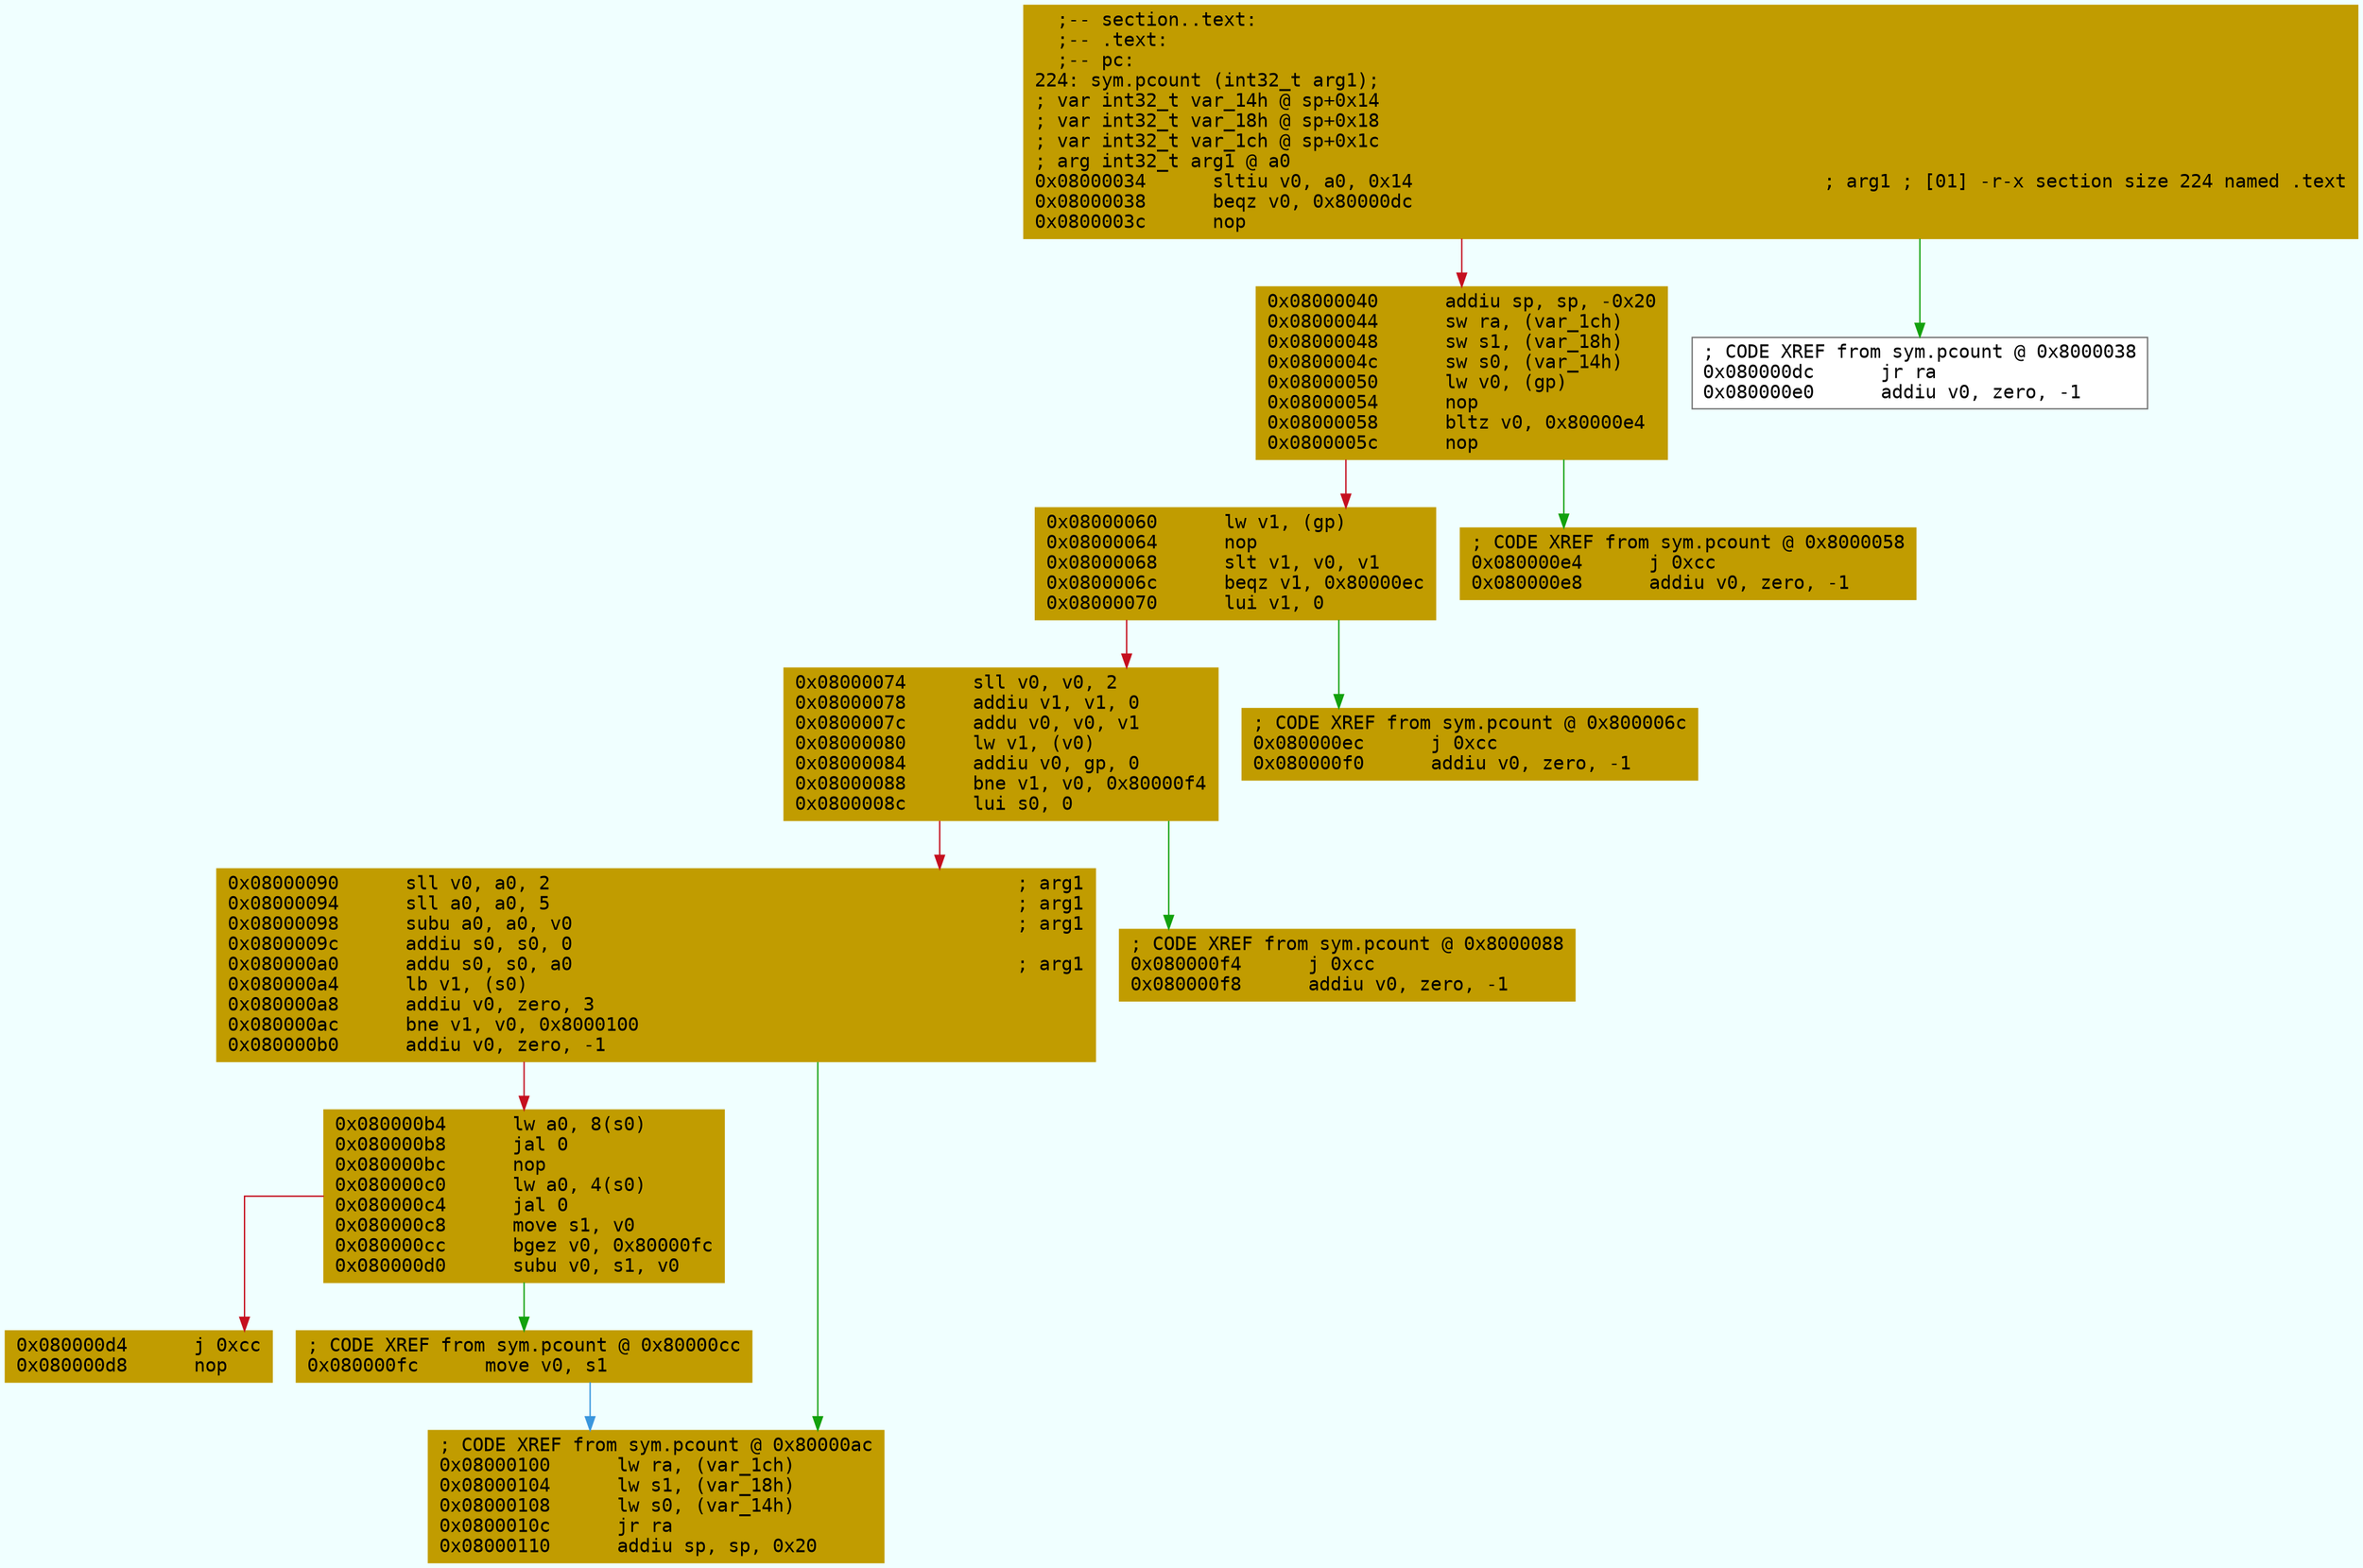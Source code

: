 digraph code {
	graph [bgcolor=azure fontsize=8 fontname="Courier" splines="ortho"];
	node [fillcolor=gray style=filled shape=box];
	edge [arrowhead="normal"];
	"0x08000034" [URL="sym.pcount/0x08000034", fillcolor="#c19c00",color="#c19c00", fontname="Courier",label="  ;-- section..text:\l  ;-- .text:\l  ;-- pc:\l224: sym.pcount (int32_t arg1);\l; var int32_t var_14h @ sp+0x14\l; var int32_t var_18h @ sp+0x18\l; var int32_t var_1ch @ sp+0x1c\l; arg int32_t arg1 @ a0\l0x08000034      sltiu v0, a0, 0x14                                     ; arg1 ; [01] -r-x section size 224 named .text\l0x08000038      beqz v0, 0x80000dc\l0x0800003c      nop\l"]
	"0x08000040" [URL="sym.pcount/0x08000040", fillcolor="#c19c00",color="#c19c00", fontname="Courier",label="0x08000040      addiu sp, sp, -0x20\l0x08000044      sw ra, (var_1ch)\l0x08000048      sw s1, (var_18h)\l0x0800004c      sw s0, (var_14h)\l0x08000050      lw v0, (gp)\l0x08000054      nop\l0x08000058      bltz v0, 0x80000e4\l0x0800005c      nop\l"]
	"0x08000060" [URL="sym.pcount/0x08000060", fillcolor="#c19c00",color="#c19c00", fontname="Courier",label="0x08000060      lw v1, (gp)\l0x08000064      nop\l0x08000068      slt v1, v0, v1\l0x0800006c      beqz v1, 0x80000ec\l0x08000070      lui v1, 0\l"]
	"0x08000074" [URL="sym.pcount/0x08000074", fillcolor="#c19c00",color="#c19c00", fontname="Courier",label="0x08000074      sll v0, v0, 2\l0x08000078      addiu v1, v1, 0\l0x0800007c      addu v0, v0, v1\l0x08000080      lw v1, (v0)\l0x08000084      addiu v0, gp, 0\l0x08000088      bne v1, v0, 0x80000f4\l0x0800008c      lui s0, 0\l"]
	"0x08000090" [URL="sym.pcount/0x08000090", fillcolor="#c19c00",color="#c19c00", fontname="Courier",label="0x08000090      sll v0, a0, 2                                          ; arg1\l0x08000094      sll a0, a0, 5                                          ; arg1\l0x08000098      subu a0, a0, v0                                        ; arg1\l0x0800009c      addiu s0, s0, 0\l0x080000a0      addu s0, s0, a0                                        ; arg1\l0x080000a4      lb v1, (s0)\l0x080000a8      addiu v0, zero, 3\l0x080000ac      bne v1, v0, 0x8000100\l0x080000b0      addiu v0, zero, -1\l"]
	"0x080000b4" [URL="sym.pcount/0x080000b4", fillcolor="#c19c00",color="#c19c00", fontname="Courier",label="0x080000b4      lw a0, 8(s0)\l0x080000b8      jal 0\l0x080000bc      nop\l0x080000c0      lw a0, 4(s0)\l0x080000c4      jal 0\l0x080000c8      move s1, v0\l0x080000cc      bgez v0, 0x80000fc\l0x080000d0      subu v0, s1, v0\l"]
	"0x080000d4" [URL="sym.pcount/0x080000d4", fillcolor="#c19c00",color="#c19c00", fontname="Courier",label="0x080000d4      j 0xcc\l0x080000d8      nop\l"]
	"0x080000dc" [URL="sym.pcount/0x080000dc", fillcolor="white",color="#767676", fontname="Courier",label="; CODE XREF from sym.pcount @ 0x8000038\l0x080000dc      jr ra\l0x080000e0      addiu v0, zero, -1\l"]
	"0x080000e4" [URL="sym.pcount/0x080000e4", fillcolor="#c19c00",color="#c19c00", fontname="Courier",label="; CODE XREF from sym.pcount @ 0x8000058\l0x080000e4      j 0xcc\l0x080000e8      addiu v0, zero, -1\l"]
	"0x080000ec" [URL="sym.pcount/0x080000ec", fillcolor="#c19c00",color="#c19c00", fontname="Courier",label="; CODE XREF from sym.pcount @ 0x800006c\l0x080000ec      j 0xcc\l0x080000f0      addiu v0, zero, -1\l"]
	"0x080000f4" [URL="sym.pcount/0x080000f4", fillcolor="#c19c00",color="#c19c00", fontname="Courier",label="; CODE XREF from sym.pcount @ 0x8000088\l0x080000f4      j 0xcc\l0x080000f8      addiu v0, zero, -1\l"]
	"0x080000fc" [URL="sym.pcount/0x080000fc", fillcolor="#c19c00",color="#c19c00", fontname="Courier",label="; CODE XREF from sym.pcount @ 0x80000cc\l0x080000fc      move v0, s1\l"]
	"0x08000100" [URL="sym.pcount/0x08000100", fillcolor="#c19c00",color="#c19c00", fontname="Courier",label="; CODE XREF from sym.pcount @ 0x80000ac\l0x08000100      lw ra, (var_1ch)\l0x08000104      lw s1, (var_18h)\l0x08000108      lw s0, (var_14h)\l0x0800010c      jr ra\l0x08000110      addiu sp, sp, 0x20\l"]
        "0x08000034" -> "0x080000dc" [color="#13a10e"];
        "0x08000034" -> "0x08000040" [color="#c50f1f"];
        "0x08000040" -> "0x080000e4" [color="#13a10e"];
        "0x08000040" -> "0x08000060" [color="#c50f1f"];
        "0x08000060" -> "0x080000ec" [color="#13a10e"];
        "0x08000060" -> "0x08000074" [color="#c50f1f"];
        "0x08000074" -> "0x080000f4" [color="#13a10e"];
        "0x08000074" -> "0x08000090" [color="#c50f1f"];
        "0x08000090" -> "0x08000100" [color="#13a10e"];
        "0x08000090" -> "0x080000b4" [color="#c50f1f"];
        "0x080000b4" -> "0x080000fc" [color="#13a10e"];
        "0x080000b4" -> "0x080000d4" [color="#c50f1f"];
        "0x080000fc" -> "0x08000100" [color="#3a96dd"];
}
